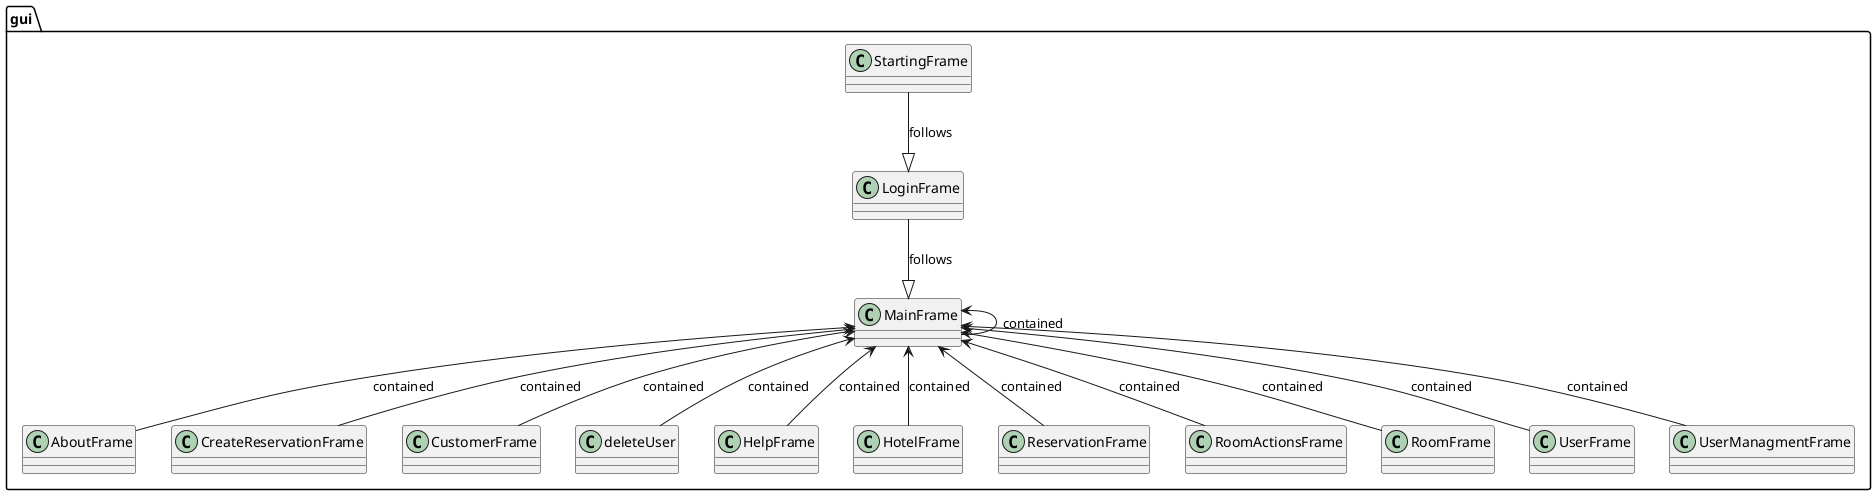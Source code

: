 @startuml gui

package gui {
    class AboutFrame
    class CreateReservationFrame
    class CustomerFrame
    class deleteUser
    class HelpFrame
    class HotelFrame
    class LoginFrame
    class MainFrame
    class ReservationFrame
    class RoomActionsFrame
    class RoomFrame
    class StartingFrame
    class UserFrame
    class UserManagmentFrame
}

StartingFrame --|> LoginFrame : follows
LoginFrame --|> MainFrame : follows

MainFrame <-- AboutFrame : contained
MainFrame <-- CreateReservationFrame : contained
MainFrame <-- CustomerFrame : contained
MainFrame <-- deleteUser : contained
MainFrame <-- HelpFrame : contained
MainFrame <-- HotelFrame : contained
MainFrame <-- MainFrame : contained
MainFrame <-- ReservationFrame : contained
MainFrame <-- RoomActionsFrame : contained
MainFrame <-- RoomFrame : contained
MainFrame <-- UserFrame : contained
MainFrame <-- UserManagmentFrame : contained

@enduml
